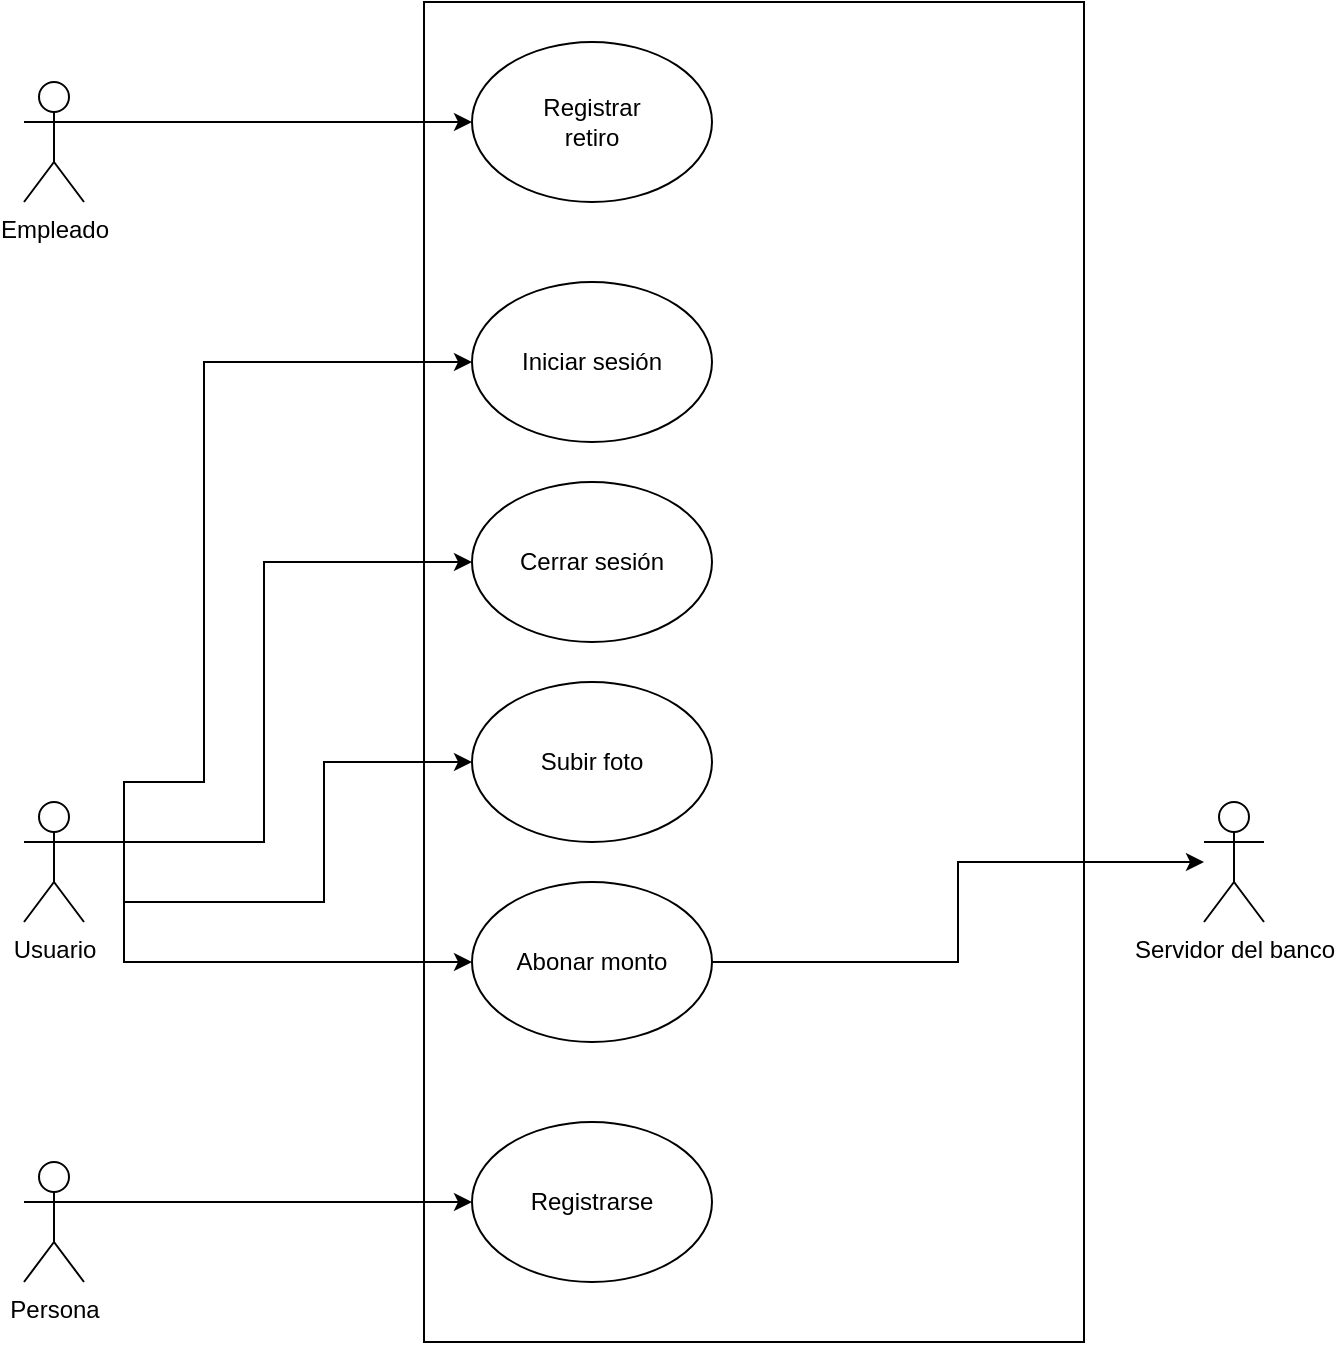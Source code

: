 <mxfile version="21.8.1" type="device">
  <diagram name="Página-1" id="Y1rJZSPPJVJrCGBIQnTU">
    <mxGraphModel dx="794" dy="456" grid="1" gridSize="10" guides="1" tooltips="1" connect="1" arrows="1" fold="1" page="1" pageScale="1" pageWidth="827" pageHeight="1169" math="0" shadow="0">
      <root>
        <mxCell id="0" />
        <mxCell id="1" parent="0" />
        <mxCell id="X2IslkczF8gLZ0zD3pSP-1" value="" style="rounded=0;whiteSpace=wrap;html=1;" vertex="1" parent="1">
          <mxGeometry x="270" y="390" width="330" height="670" as="geometry" />
        </mxCell>
        <mxCell id="X2IslkczF8gLZ0zD3pSP-2" style="edgeStyle=orthogonalEdgeStyle;rounded=0;orthogonalLoop=1;jettySize=auto;html=1;exitX=1;exitY=0.333;exitDx=0;exitDy=0;exitPerimeter=0;entryX=0;entryY=0.5;entryDx=0;entryDy=0;" edge="1" parent="1" source="X2IslkczF8gLZ0zD3pSP-5" target="X2IslkczF8gLZ0zD3pSP-9">
          <mxGeometry relative="1" as="geometry">
            <Array as="points">
              <mxPoint x="200" y="450" />
              <mxPoint x="200" y="450" />
            </Array>
          </mxGeometry>
        </mxCell>
        <mxCell id="X2IslkczF8gLZ0zD3pSP-3" style="edgeStyle=orthogonalEdgeStyle;rounded=0;orthogonalLoop=1;jettySize=auto;html=1;exitX=1;exitY=0.333;exitDx=0;exitDy=0;exitPerimeter=0;entryX=0;entryY=0.5;entryDx=0;entryDy=0;" edge="1" parent="1" source="X2IslkczF8gLZ0zD3pSP-8" target="X2IslkczF8gLZ0zD3pSP-13">
          <mxGeometry relative="1" as="geometry">
            <Array as="points">
              <mxPoint x="120" y="810" />
              <mxPoint x="120" y="780" />
              <mxPoint x="160" y="780" />
              <mxPoint x="160" y="570" />
            </Array>
          </mxGeometry>
        </mxCell>
        <mxCell id="X2IslkczF8gLZ0zD3pSP-4" style="edgeStyle=orthogonalEdgeStyle;rounded=0;orthogonalLoop=1;jettySize=auto;html=1;exitX=1;exitY=0.333;exitDx=0;exitDy=0;exitPerimeter=0;entryX=0;entryY=0.5;entryDx=0;entryDy=0;" edge="1" parent="1" source="X2IslkczF8gLZ0zD3pSP-8" target="X2IslkczF8gLZ0zD3pSP-14">
          <mxGeometry relative="1" as="geometry">
            <Array as="points">
              <mxPoint x="190" y="810" />
              <mxPoint x="190" y="670" />
            </Array>
          </mxGeometry>
        </mxCell>
        <mxCell id="X2IslkczF8gLZ0zD3pSP-5" value="Empleado" style="shape=umlActor;verticalLabelPosition=bottom;verticalAlign=top;html=1;outlineConnect=0;" vertex="1" parent="1">
          <mxGeometry x="70" y="430" width="30" height="60" as="geometry" />
        </mxCell>
        <mxCell id="X2IslkczF8gLZ0zD3pSP-6" value="Servidor del banco" style="shape=umlActor;verticalLabelPosition=bottom;verticalAlign=top;html=1;outlineConnect=0;" vertex="1" parent="1">
          <mxGeometry x="660" y="790" width="30" height="60" as="geometry" />
        </mxCell>
        <mxCell id="X2IslkczF8gLZ0zD3pSP-7" style="edgeStyle=orthogonalEdgeStyle;rounded=0;orthogonalLoop=1;jettySize=auto;html=1;exitX=1;exitY=0.333;exitDx=0;exitDy=0;exitPerimeter=0;entryX=0;entryY=0.5;entryDx=0;entryDy=0;" edge="1" parent="1" source="X2IslkczF8gLZ0zD3pSP-8" target="X2IslkczF8gLZ0zD3pSP-12">
          <mxGeometry relative="1" as="geometry">
            <Array as="points">
              <mxPoint x="120" y="810" />
              <mxPoint x="120" y="870" />
            </Array>
          </mxGeometry>
        </mxCell>
        <mxCell id="X2IslkczF8gLZ0zD3pSP-26" style="edgeStyle=orthogonalEdgeStyle;rounded=0;orthogonalLoop=1;jettySize=auto;html=1;exitX=1;exitY=0.333;exitDx=0;exitDy=0;exitPerimeter=0;entryX=0;entryY=0.5;entryDx=0;entryDy=0;" edge="1" parent="1" source="X2IslkczF8gLZ0zD3pSP-8" target="X2IslkczF8gLZ0zD3pSP-24">
          <mxGeometry relative="1" as="geometry">
            <Array as="points">
              <mxPoint x="120" y="810" />
              <mxPoint x="120" y="840" />
              <mxPoint x="220" y="840" />
              <mxPoint x="220" y="770" />
            </Array>
          </mxGeometry>
        </mxCell>
        <mxCell id="X2IslkczF8gLZ0zD3pSP-8" value="Usuario" style="shape=umlActor;verticalLabelPosition=bottom;verticalAlign=top;html=1;outlineConnect=0;" vertex="1" parent="1">
          <mxGeometry x="70" y="790" width="30" height="60" as="geometry" />
        </mxCell>
        <mxCell id="X2IslkczF8gLZ0zD3pSP-9" value="" style="ellipse;whiteSpace=wrap;html=1;" vertex="1" parent="1">
          <mxGeometry x="294" y="410" width="120" height="80" as="geometry" />
        </mxCell>
        <mxCell id="X2IslkczF8gLZ0zD3pSP-10" value="Registrar retiro" style="text;html=1;strokeColor=none;fillColor=none;align=center;verticalAlign=middle;whiteSpace=wrap;rounded=0;" vertex="1" parent="1">
          <mxGeometry x="324" y="435" width="60" height="30" as="geometry" />
        </mxCell>
        <mxCell id="X2IslkczF8gLZ0zD3pSP-27" style="edgeStyle=orthogonalEdgeStyle;rounded=0;orthogonalLoop=1;jettySize=auto;html=1;exitX=1;exitY=0.5;exitDx=0;exitDy=0;" edge="1" parent="1" source="X2IslkczF8gLZ0zD3pSP-12" target="X2IslkczF8gLZ0zD3pSP-6">
          <mxGeometry relative="1" as="geometry" />
        </mxCell>
        <mxCell id="X2IslkczF8gLZ0zD3pSP-12" value="Abonar monto" style="ellipse;whiteSpace=wrap;html=1;" vertex="1" parent="1">
          <mxGeometry x="294" y="830" width="120" height="80" as="geometry" />
        </mxCell>
        <mxCell id="X2IslkczF8gLZ0zD3pSP-13" value="Iniciar sesión" style="ellipse;whiteSpace=wrap;html=1;" vertex="1" parent="1">
          <mxGeometry x="294" y="530" width="120" height="80" as="geometry" />
        </mxCell>
        <mxCell id="X2IslkczF8gLZ0zD3pSP-14" value="Cerrar sesión" style="ellipse;whiteSpace=wrap;html=1;" vertex="1" parent="1">
          <mxGeometry x="294" y="630" width="120" height="80" as="geometry" />
        </mxCell>
        <mxCell id="X2IslkczF8gLZ0zD3pSP-17" style="edgeStyle=orthogonalEdgeStyle;rounded=0;orthogonalLoop=1;jettySize=auto;html=1;exitX=1;exitY=0.333;exitDx=0;exitDy=0;exitPerimeter=0;entryX=0;entryY=0.5;entryDx=0;entryDy=0;" edge="1" parent="1" source="X2IslkczF8gLZ0zD3pSP-18" target="X2IslkczF8gLZ0zD3pSP-19">
          <mxGeometry relative="1" as="geometry" />
        </mxCell>
        <mxCell id="X2IslkczF8gLZ0zD3pSP-18" value="Persona" style="shape=umlActor;verticalLabelPosition=bottom;verticalAlign=top;html=1;outlineConnect=0;" vertex="1" parent="1">
          <mxGeometry x="70" y="970" width="30" height="60" as="geometry" />
        </mxCell>
        <mxCell id="X2IslkczF8gLZ0zD3pSP-19" value="Registrarse" style="ellipse;whiteSpace=wrap;html=1;" vertex="1" parent="1">
          <mxGeometry x="294" y="950" width="120" height="80" as="geometry" />
        </mxCell>
        <mxCell id="X2IslkczF8gLZ0zD3pSP-24" value="Subir foto" style="ellipse;whiteSpace=wrap;html=1;" vertex="1" parent="1">
          <mxGeometry x="294" y="730" width="120" height="80" as="geometry" />
        </mxCell>
      </root>
    </mxGraphModel>
  </diagram>
</mxfile>
